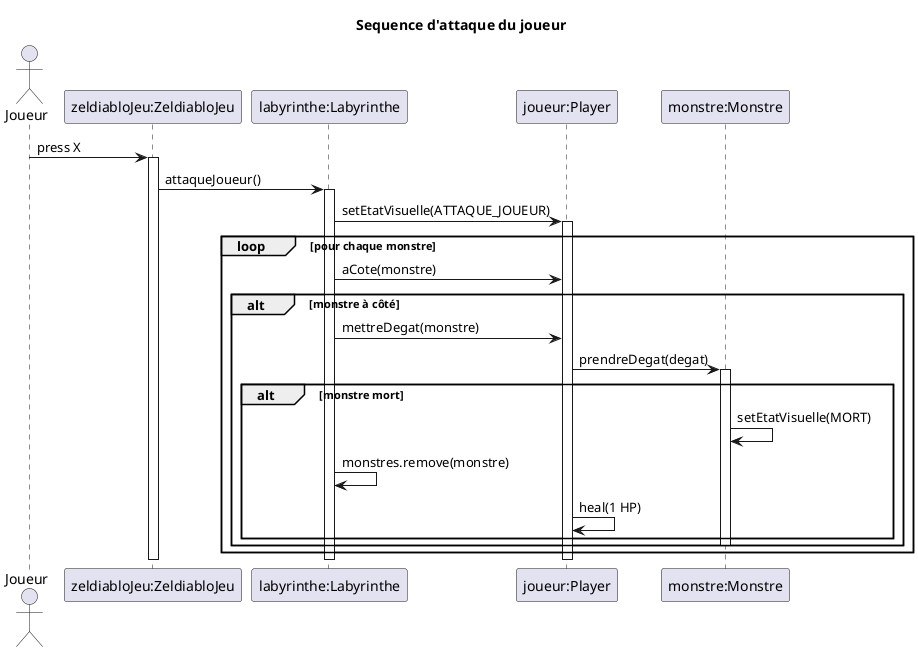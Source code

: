 @startuml

title Sequence d'attaque du joueur

actor Joueur
participant "zeldiabloJeu:ZeldiabloJeu" as Jeu
participant "labyrinthe:Labyrinthe" as Laby
participant "joueur:Player" as Player
participant "monstre:Monstre" as Monstre

Joueur -> Jeu: press X
activate Jeu
Jeu -> Laby: attaqueJoueur()
activate Laby

Laby -> Player: setEtatVisuelle(ATTAQUE_JOUEUR)
activate Player

loop pour chaque monstre
  Laby -> Player: aCote(monstre)

  alt monstre à côté
    Laby -> Player: mettreDegat(monstre)
    Player -> Monstre: prendreDegat(degat)
    activate Monstre

    alt monstre mort
      Monstre -> Monstre: setEtatVisuelle(MORT)
      Laby -> Laby: monstres.remove(monstre)
      Player -> Player: heal(1 HP)
    end
    deactivate Monstre
  end
end

deactivate Player
deactivate Laby
deactivate Jeu

@enduml